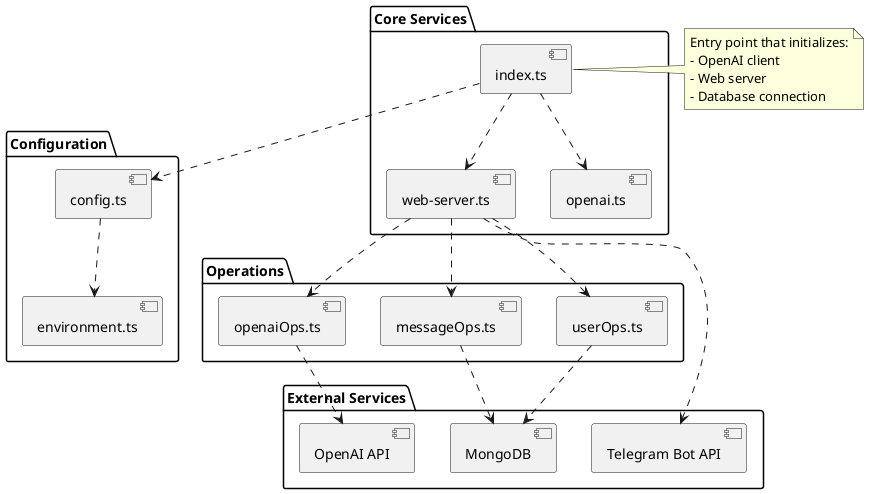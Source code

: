 @startuml Component Diagram

package "Configuration" {
  [config.ts] as Config
  [environment.ts] as Env
}

package "Core Services" {
  [index.ts] as Main
  [web-server.ts] as WebServer
  [openai.ts] as OpenAIClient
}

package "Operations" {
  [userOps.ts] as UserOps
  [messageOps.ts] as MessageOps
  [openaiOps.ts] as OpenAIOps
}

package "External Services" {
  [OpenAI API] as OpenAI
  [MongoDB] as DB
  [Telegram Bot API] as TelegramAPI
}

' Dependencies
Config ..> Env
Main ..> Config
Main ..> OpenAIClient
Main ..> WebServer

WebServer ..> UserOps
WebServer ..> MessageOps
WebServer ..> OpenAIOps

OpenAIOps ..> OpenAI
UserOps ..> DB
MessageOps ..> DB

WebServer ..> TelegramAPI

note right of Main
  Entry point that initializes:
  - OpenAI client
  - Web server
  - Database connection
end note

@enduml